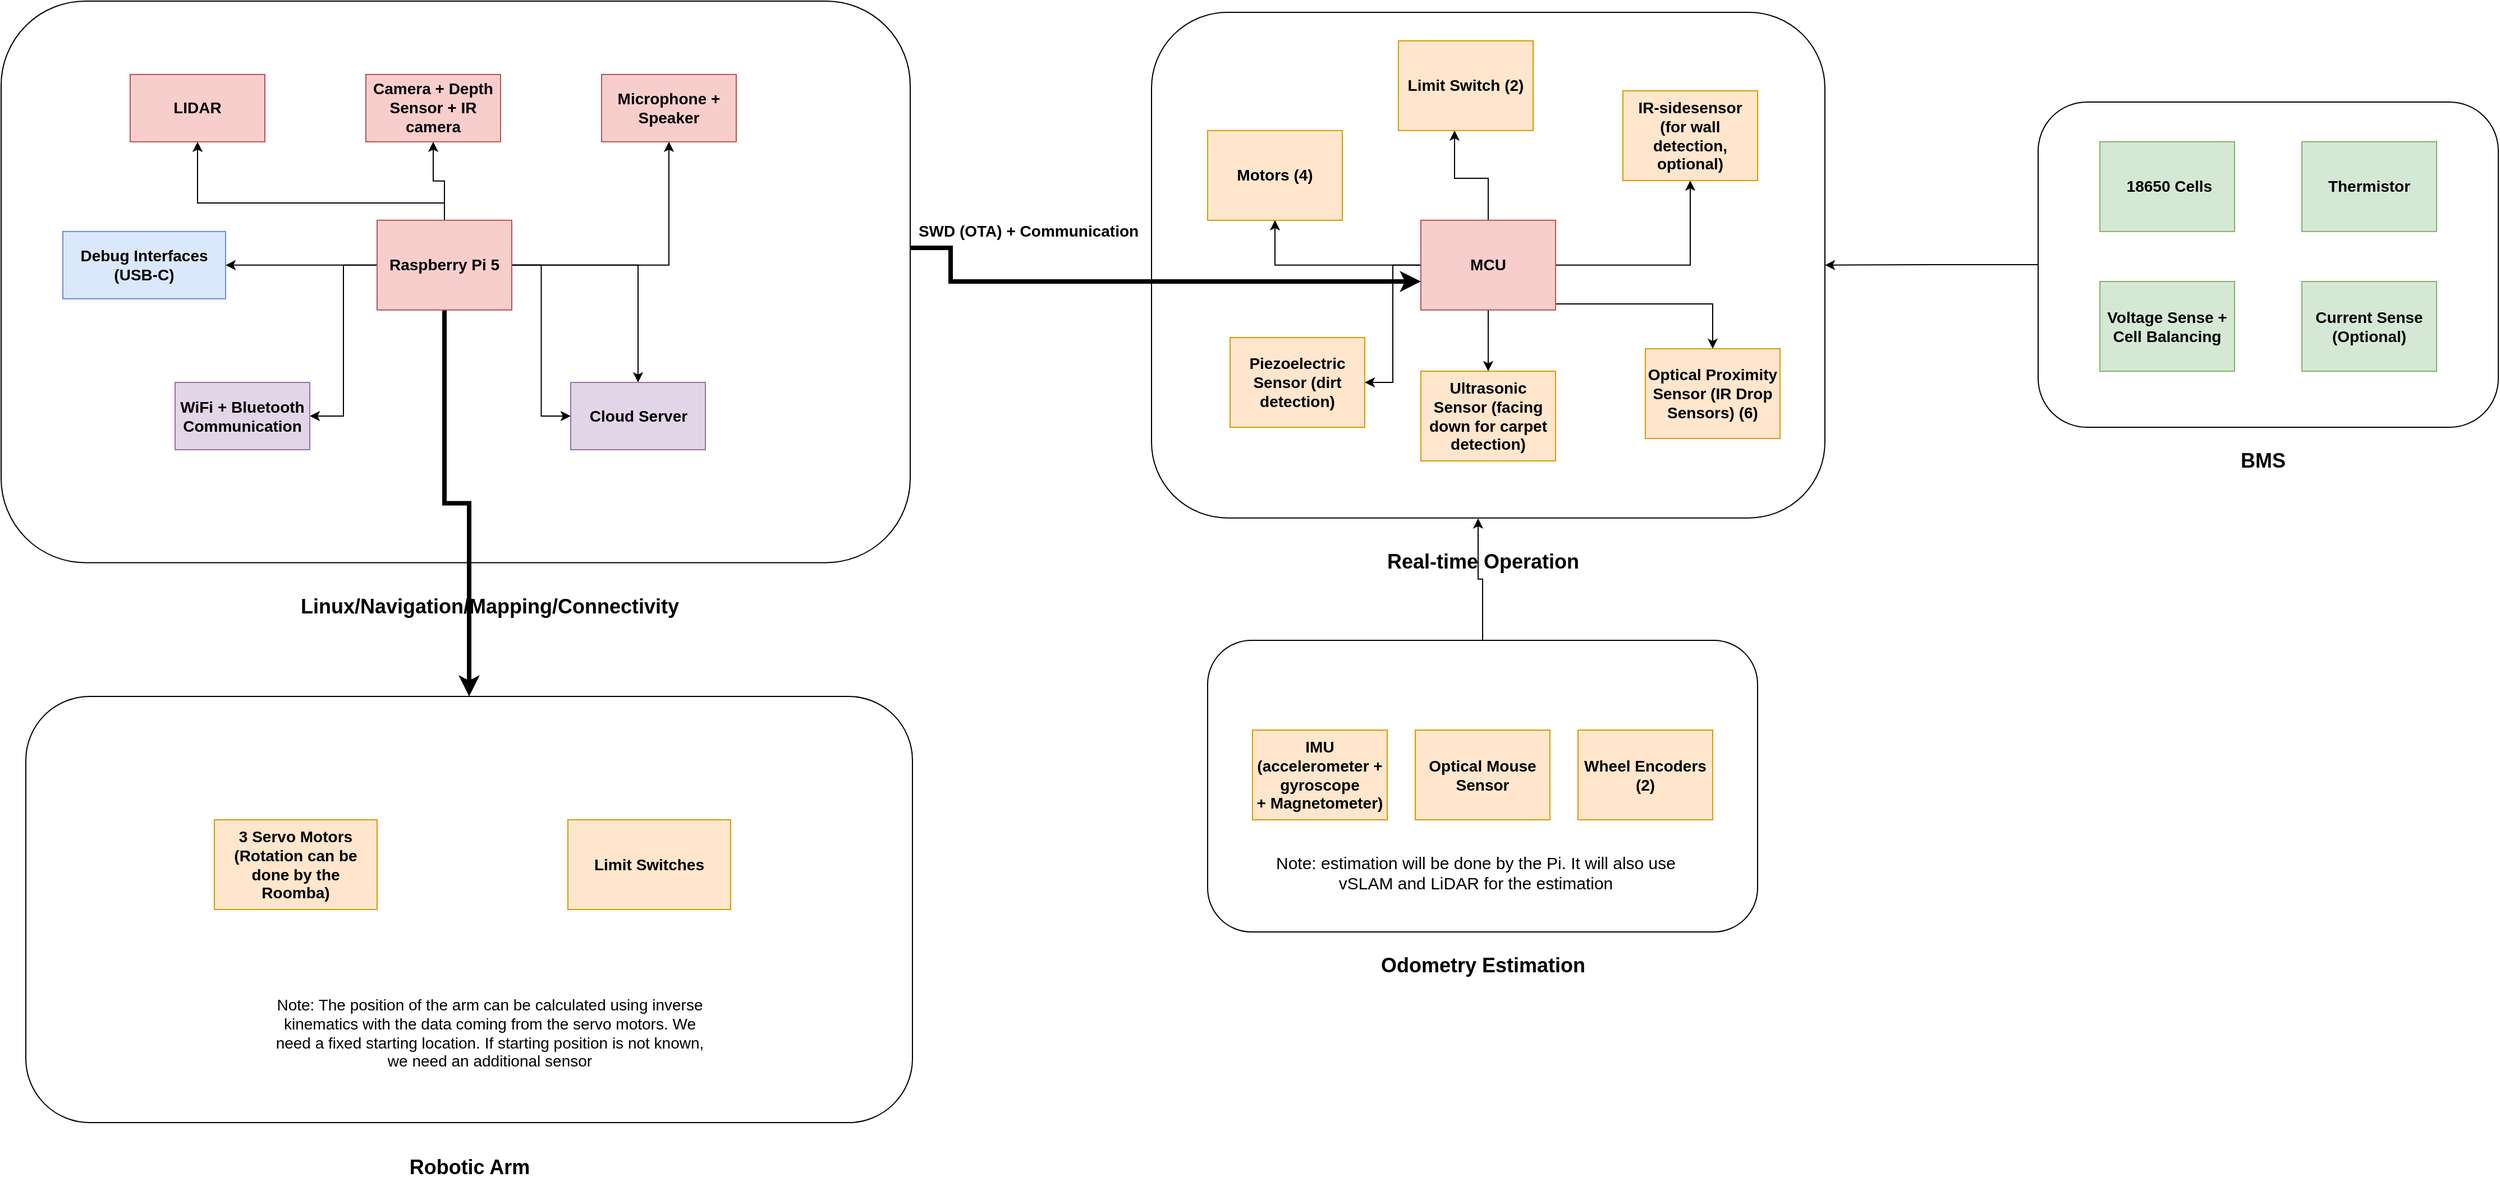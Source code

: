 <mxfile version="27.0.6">
  <diagram name="Page-1" id="bSPk5QEFZe0DNpUuzP-G">
    <mxGraphModel dx="1615" dy="810" grid="1" gridSize="10" guides="1" tooltips="1" connect="1" arrows="1" fold="1" page="1" pageScale="1" pageWidth="2336" pageHeight="1654" math="0" shadow="0">
      <root>
        <mxCell id="0" />
        <mxCell id="1" parent="0" />
        <mxCell id="isttgihJ16M6E-SwgYfk-35" value="" style="group" vertex="1" connectable="0" parent="1">
          <mxGeometry x="1830" y="140" width="410" height="340" as="geometry" />
        </mxCell>
        <mxCell id="isttgihJ16M6E-SwgYfk-24" value="" style="rounded=1;whiteSpace=wrap;html=1;movable=1;resizable=1;rotatable=1;deletable=1;editable=1;locked=0;connectable=1;" vertex="1" parent="isttgihJ16M6E-SwgYfk-35">
          <mxGeometry width="410" height="290" as="geometry" />
        </mxCell>
        <mxCell id="isttgihJ16M6E-SwgYfk-34" value="&lt;b&gt;&lt;font style=&quot;font-size: 18px;&quot;&gt;BMS&lt;/font&gt;&lt;/b&gt;" style="text;html=1;align=center;verticalAlign=middle;resizable=0;points=[];autosize=1;strokeColor=none;fillColor=none;" vertex="1" parent="isttgihJ16M6E-SwgYfk-35">
          <mxGeometry x="170" y="300" width="60" height="40" as="geometry" />
        </mxCell>
        <mxCell id="5pG6PvoMtfomrh9TZ75T-5" value="" style="rounded=1;whiteSpace=wrap;html=1;movable=1;resizable=1;rotatable=1;deletable=1;editable=1;locked=0;connectable=1;" parent="1" vertex="1">
          <mxGeometry x="1040" y="60" width="600" height="450.82" as="geometry" />
        </mxCell>
        <mxCell id="5pG6PvoMtfomrh9TZ75T-6" value="&lt;b&gt;&lt;font style=&quot;font-size: 18px;&quot;&gt;Real-time Operation&lt;/font&gt;&lt;/b&gt;" style="text;html=1;align=center;verticalAlign=middle;resizable=0;points=[];autosize=1;strokeColor=none;fillColor=none;" parent="1" vertex="1">
          <mxGeometry x="1240.005" y="530.001" width="190" height="40" as="geometry" />
        </mxCell>
        <mxCell id="5pG6PvoMtfomrh9TZ75T-55" value="" style="edgeStyle=orthogonalEdgeStyle;rounded=0;orthogonalLoop=1;jettySize=auto;html=1;" parent="1" source="5pG6PvoMtfomrh9TZ75T-32" target="5pG6PvoMtfomrh9TZ75T-37" edge="1">
          <mxGeometry relative="1" as="geometry" />
        </mxCell>
        <mxCell id="5pG6PvoMtfomrh9TZ75T-56" style="edgeStyle=orthogonalEdgeStyle;rounded=0;orthogonalLoop=1;jettySize=auto;html=1;" parent="1" source="5pG6PvoMtfomrh9TZ75T-32" target="5pG6PvoMtfomrh9TZ75T-35" edge="1">
          <mxGeometry relative="1" as="geometry">
            <Array as="points">
              <mxPoint x="1540" y="320" />
            </Array>
          </mxGeometry>
        </mxCell>
        <mxCell id="isttgihJ16M6E-SwgYfk-6" value="" style="edgeStyle=orthogonalEdgeStyle;rounded=0;orthogonalLoop=1;jettySize=auto;html=1;" edge="1" parent="1" source="5pG6PvoMtfomrh9TZ75T-32" target="isttgihJ16M6E-SwgYfk-5">
          <mxGeometry relative="1" as="geometry">
            <Array as="points">
              <mxPoint x="1340" y="208" />
              <mxPoint x="1310" y="208" />
              <mxPoint x="1310" y="130" />
            </Array>
          </mxGeometry>
        </mxCell>
        <mxCell id="isttgihJ16M6E-SwgYfk-17" style="edgeStyle=orthogonalEdgeStyle;rounded=0;orthogonalLoop=1;jettySize=auto;html=1;entryX=0.5;entryY=1;entryDx=0;entryDy=0;" edge="1" parent="1" source="5pG6PvoMtfomrh9TZ75T-32" target="5pG6PvoMtfomrh9TZ75T-33">
          <mxGeometry relative="1" as="geometry" />
        </mxCell>
        <mxCell id="isttgihJ16M6E-SwgYfk-19" style="edgeStyle=orthogonalEdgeStyle;rounded=0;orthogonalLoop=1;jettySize=auto;html=1;entryX=0.5;entryY=0;entryDx=0;entryDy=0;" edge="1" parent="1" source="5pG6PvoMtfomrh9TZ75T-32" target="isttgihJ16M6E-SwgYfk-18">
          <mxGeometry relative="1" as="geometry" />
        </mxCell>
        <mxCell id="isttgihJ16M6E-SwgYfk-21" style="edgeStyle=orthogonalEdgeStyle;rounded=0;orthogonalLoop=1;jettySize=auto;html=1;entryX=1;entryY=0.5;entryDx=0;entryDy=0;" edge="1" parent="1" source="5pG6PvoMtfomrh9TZ75T-32" target="isttgihJ16M6E-SwgYfk-20">
          <mxGeometry relative="1" as="geometry" />
        </mxCell>
        <mxCell id="5pG6PvoMtfomrh9TZ75T-32" value="&lt;font style=&quot;font-size: 14px;&quot;&gt;&lt;b&gt;MCU&lt;/b&gt;&lt;/font&gt;" style="rounded=0;whiteSpace=wrap;html=1;fillColor=#f8cecc;strokeColor=#b85450;movable=1;resizable=1;rotatable=1;deletable=1;editable=1;locked=0;connectable=1;" parent="1" vertex="1">
          <mxGeometry x="1280" y="245.41" width="120" height="80" as="geometry" />
        </mxCell>
        <mxCell id="5pG6PvoMtfomrh9TZ75T-33" value="&lt;font style=&quot;font-size: 14px;&quot;&gt;&lt;b&gt;Motors (4)&lt;/b&gt;&lt;/font&gt;" style="rounded=0;whiteSpace=wrap;html=1;fillColor=#ffe6cc;strokeColor=#d79b00;movable=1;resizable=1;rotatable=1;deletable=1;editable=1;locked=0;connectable=1;" parent="1" vertex="1">
          <mxGeometry x="1090" y="165.41" width="120" height="80" as="geometry" />
        </mxCell>
        <mxCell id="5pG6PvoMtfomrh9TZ75T-35" value="&lt;span style=&quot;font-size: 14px;&quot;&gt;&lt;b&gt;Optical Proximity Sensor (IR Drop Sensors) (6)&lt;/b&gt;&lt;/span&gt;" style="rounded=0;whiteSpace=wrap;html=1;fillColor=#ffe6cc;strokeColor=#d79b00;movable=1;resizable=1;rotatable=1;deletable=1;editable=1;locked=0;connectable=1;" parent="1" vertex="1">
          <mxGeometry x="1480" y="360.0" width="120" height="80" as="geometry" />
        </mxCell>
        <mxCell id="5pG6PvoMtfomrh9TZ75T-37" value="&lt;span style=&quot;font-family: Arial, sans-serif; font-size: 14px; font-weight: 700; text-align: left;&quot;&gt;IR-sidesensor (for wall detection, optional)&lt;/span&gt;" style="rounded=0;whiteSpace=wrap;html=1;fillColor=#ffe6cc;strokeColor=#d79b00;movable=1;resizable=1;rotatable=1;deletable=1;editable=1;locked=0;connectable=1;" parent="1" vertex="1">
          <mxGeometry x="1460" y="130.0" width="120" height="80" as="geometry" />
        </mxCell>
        <mxCell id="5pG6PvoMtfomrh9TZ75T-59" style="edgeStyle=orthogonalEdgeStyle;rounded=0;orthogonalLoop=1;jettySize=auto;html=1;strokeWidth=4;" parent="1" source="5pG6PvoMtfomrh9TZ75T-8" target="5pG6PvoMtfomrh9TZ75T-32" edge="1">
          <mxGeometry relative="1" as="geometry">
            <Array as="points">
              <mxPoint x="861" y="270" />
              <mxPoint x="861" y="300" />
            </Array>
          </mxGeometry>
        </mxCell>
        <mxCell id="isttgihJ16M6E-SwgYfk-4" value="" style="group;movable=0;resizable=0;rotatable=0;deletable=0;editable=0;locked=1;connectable=0;" vertex="1" connectable="0" parent="1">
          <mxGeometry x="37" y="670" width="790" height="440" as="geometry" />
        </mxCell>
        <mxCell id="isttgihJ16M6E-SwgYfk-1" value="" style="rounded=1;whiteSpace=wrap;html=1;" vertex="1" parent="isttgihJ16M6E-SwgYfk-4">
          <mxGeometry width="790" height="380" as="geometry" />
        </mxCell>
        <mxCell id="isttgihJ16M6E-SwgYfk-3" value="&lt;b&gt;&lt;font style=&quot;font-size: 18px;&quot;&gt;Robotic Arm&lt;/font&gt;&lt;/b&gt;" style="text;html=1;align=center;verticalAlign=middle;resizable=0;points=[];autosize=1;strokeColor=none;fillColor=none;" vertex="1" parent="isttgihJ16M6E-SwgYfk-4">
          <mxGeometry x="330" y="400" width="130" height="40" as="geometry" />
        </mxCell>
        <mxCell id="isttgihJ16M6E-SwgYfk-5" value="&lt;font style=&quot;font-size: 14px;&quot;&gt;&lt;b&gt;Limit Switch (2)&lt;/b&gt;&lt;/font&gt;" style="rounded=0;whiteSpace=wrap;html=1;fillColor=#ffe6cc;strokeColor=#d79b00;movable=1;resizable=1;rotatable=1;deletable=1;editable=1;locked=0;connectable=1;" vertex="1" parent="1">
          <mxGeometry x="1260" y="85.41" width="120" height="80" as="geometry" />
        </mxCell>
        <mxCell id="5pG6PvoMtfomrh9TZ75T-1" value="" style="rounded=1;whiteSpace=wrap;html=1;movable=0;resizable=0;rotatable=0;deletable=0;editable=0;locked=1;connectable=0;" parent="1" vertex="1">
          <mxGeometry x="15" y="50" width="810" height="500.706" as="geometry" />
        </mxCell>
        <mxCell id="isttgihJ16M6E-SwgYfk-8" style="edgeStyle=orthogonalEdgeStyle;rounded=0;orthogonalLoop=1;jettySize=auto;html=1;strokeWidth=4;" edge="1" parent="1" source="5pG6PvoMtfomrh9TZ75T-8" target="isttgihJ16M6E-SwgYfk-1">
          <mxGeometry relative="1" as="geometry" />
        </mxCell>
        <mxCell id="isttgihJ16M6E-SwgYfk-51" style="edgeStyle=orthogonalEdgeStyle;rounded=0;orthogonalLoop=1;jettySize=auto;html=1;entryX=0.5;entryY=1;entryDx=0;entryDy=0;" edge="1" parent="1" source="5pG6PvoMtfomrh9TZ75T-8" target="5pG6PvoMtfomrh9TZ75T-21">
          <mxGeometry relative="1" as="geometry" />
        </mxCell>
        <mxCell id="isttgihJ16M6E-SwgYfk-52" style="edgeStyle=orthogonalEdgeStyle;rounded=0;orthogonalLoop=1;jettySize=auto;html=1;entryX=0.5;entryY=1;entryDx=0;entryDy=0;" edge="1" parent="1" source="5pG6PvoMtfomrh9TZ75T-8" target="5pG6PvoMtfomrh9TZ75T-22">
          <mxGeometry relative="1" as="geometry" />
        </mxCell>
        <mxCell id="isttgihJ16M6E-SwgYfk-53" style="edgeStyle=orthogonalEdgeStyle;rounded=0;orthogonalLoop=1;jettySize=auto;html=1;entryX=0.5;entryY=0;entryDx=0;entryDy=0;" edge="1" parent="1" source="5pG6PvoMtfomrh9TZ75T-8" target="isttgihJ16M6E-SwgYfk-50">
          <mxGeometry relative="1" as="geometry" />
        </mxCell>
        <mxCell id="isttgihJ16M6E-SwgYfk-54" style="edgeStyle=orthogonalEdgeStyle;rounded=0;orthogonalLoop=1;jettySize=auto;html=1;entryX=1;entryY=0.5;entryDx=0;entryDy=0;" edge="1" parent="1" source="5pG6PvoMtfomrh9TZ75T-8" target="5pG6PvoMtfomrh9TZ75T-11">
          <mxGeometry relative="1" as="geometry" />
        </mxCell>
        <mxCell id="isttgihJ16M6E-SwgYfk-55" style="edgeStyle=orthogonalEdgeStyle;rounded=0;orthogonalLoop=1;jettySize=auto;html=1;entryX=0.5;entryY=1;entryDx=0;entryDy=0;" edge="1" parent="1" source="5pG6PvoMtfomrh9TZ75T-8" target="5pG6PvoMtfomrh9TZ75T-20">
          <mxGeometry relative="1" as="geometry">
            <Array as="points">
              <mxPoint x="410" y="230" />
              <mxPoint x="190" y="230" />
            </Array>
          </mxGeometry>
        </mxCell>
        <mxCell id="isttgihJ16M6E-SwgYfk-56" style="edgeStyle=orthogonalEdgeStyle;rounded=0;orthogonalLoop=1;jettySize=auto;html=1;entryX=1;entryY=0.5;entryDx=0;entryDy=0;" edge="1" parent="1" source="5pG6PvoMtfomrh9TZ75T-8" target="isttgihJ16M6E-SwgYfk-49">
          <mxGeometry relative="1" as="geometry" />
        </mxCell>
        <mxCell id="isttgihJ16M6E-SwgYfk-57" style="edgeStyle=orthogonalEdgeStyle;rounded=0;orthogonalLoop=1;jettySize=auto;html=1;entryX=0;entryY=0.5;entryDx=0;entryDy=0;" edge="1" parent="1" source="5pG6PvoMtfomrh9TZ75T-8" target="isttgihJ16M6E-SwgYfk-50">
          <mxGeometry relative="1" as="geometry" />
        </mxCell>
        <mxCell id="5pG6PvoMtfomrh9TZ75T-8" value="&lt;font style=&quot;font-size: 14px;&quot;&gt;&lt;b&gt;Raspberry Pi 5&lt;/b&gt;&lt;/font&gt;" style="rounded=0;whiteSpace=wrap;html=1;fillColor=#f8cecc;strokeColor=#b85450;movable=1;resizable=1;rotatable=1;deletable=1;editable=1;locked=0;connectable=1;" parent="1" vertex="1">
          <mxGeometry x="350" y="245.41" width="120" height="80" as="geometry" />
        </mxCell>
        <mxCell id="5pG6PvoMtfomrh9TZ75T-11" value="&lt;font style=&quot;font-size: 14px;&quot;&gt;&lt;b&gt;Debug Interfaces (USB-C)&lt;/b&gt;&lt;/font&gt;" style="rounded=0;whiteSpace=wrap;html=1;fillColor=#dae8fc;strokeColor=#6c8ebf;" parent="1" vertex="1">
          <mxGeometry x="70" y="255.41" width="145" height="60" as="geometry" />
        </mxCell>
        <mxCell id="5pG6PvoMtfomrh9TZ75T-20" value="&lt;font style=&quot;font-size: 14px;&quot;&gt;&lt;b&gt;LIDAR&lt;/b&gt;&lt;/font&gt;" style="rounded=0;whiteSpace=wrap;html=1;fillColor=#f8cecc;strokeColor=#b85450;" parent="1" vertex="1">
          <mxGeometry x="130" y="115.41" width="120" height="60" as="geometry" />
        </mxCell>
        <mxCell id="5pG6PvoMtfomrh9TZ75T-21" value="&lt;font style=&quot;font-size: 14px;&quot;&gt;&lt;b&gt;Camera + Depth Sensor + IR camera&lt;/b&gt;&lt;/font&gt;" style="rounded=0;whiteSpace=wrap;html=1;fillColor=#f8cecc;strokeColor=#b85450;" parent="1" vertex="1">
          <mxGeometry x="340" y="115.41" width="120" height="60" as="geometry" />
        </mxCell>
        <mxCell id="5pG6PvoMtfomrh9TZ75T-22" value="&lt;font style=&quot;font-size: 14px;&quot;&gt;&lt;b&gt;Microphone + Speaker&lt;/b&gt;&lt;/font&gt;" style="rounded=0;whiteSpace=wrap;html=1;fillColor=#f8cecc;strokeColor=#b85450;" parent="1" vertex="1">
          <mxGeometry x="550" y="115.41" width="120" height="60" as="geometry" />
        </mxCell>
        <mxCell id="5pG6PvoMtfomrh9TZ75T-58" value="&lt;font style=&quot;font-size: 14px;&quot;&gt;SWD (OTA) + Communication&lt;/font&gt;" style="text;html=1;align=center;verticalAlign=middle;resizable=0;points=[];autosize=1;strokeColor=none;fillColor=none;fontStyle=1" parent="1" vertex="1">
          <mxGeometry x="825" y="240" width="210" height="30" as="geometry" />
        </mxCell>
        <mxCell id="5pG6PvoMtfomrh9TZ75T-2" value="&lt;b&gt;&lt;font style=&quot;font-size: 18px;&quot;&gt;Linux/Navigation/Mapping/Connectivity&lt;/font&gt;&lt;/b&gt;" style="text;html=1;align=center;verticalAlign=middle;resizable=0;points=[];autosize=1;strokeColor=none;fillColor=none;" parent="1" vertex="1">
          <mxGeometry x="269.998" y="570.004" width="360" height="40" as="geometry" />
        </mxCell>
        <mxCell id="isttgihJ16M6E-SwgYfk-11" value="" style="group" vertex="1" connectable="0" parent="1">
          <mxGeometry x="1090" y="630" width="490" height="310" as="geometry" />
        </mxCell>
        <mxCell id="isttgihJ16M6E-SwgYfk-9" value="" style="rounded=1;whiteSpace=wrap;html=1;movable=0;resizable=0;rotatable=0;deletable=0;editable=0;locked=1;connectable=0;" vertex="1" parent="isttgihJ16M6E-SwgYfk-11">
          <mxGeometry y="-10" width="490" height="260" as="geometry" />
        </mxCell>
        <mxCell id="isttgihJ16M6E-SwgYfk-10" value="&lt;b&gt;&lt;font style=&quot;font-size: 18px;&quot;&gt;Odometry Estimation&lt;/font&gt;&lt;/b&gt;" style="text;html=1;align=center;verticalAlign=middle;resizable=0;points=[];autosize=1;strokeColor=none;fillColor=none;" vertex="1" parent="isttgihJ16M6E-SwgYfk-11">
          <mxGeometry x="140" y="260" width="210" height="40" as="geometry" />
        </mxCell>
        <mxCell id="isttgihJ16M6E-SwgYfk-12" value="&lt;font style=&quot;font-size: 14px;&quot;&gt;&lt;b&gt;IMU (accelerometer + gyroscope +&amp;nbsp;&lt;/b&gt;&lt;/font&gt;&lt;span style=&quot;font-size: 14px;&quot;&gt;&lt;b&gt;Magnetometer)&lt;/b&gt;&lt;/span&gt;" style="rounded=0;whiteSpace=wrap;html=1;fillColor=#ffe6cc;strokeColor=#d79b00;movable=1;resizable=1;rotatable=1;deletable=1;editable=1;locked=0;connectable=1;" vertex="1" parent="isttgihJ16M6E-SwgYfk-11">
          <mxGeometry x="40" y="70" width="120" height="80" as="geometry" />
        </mxCell>
        <mxCell id="isttgihJ16M6E-SwgYfk-16" value="&lt;font style=&quot;font-size: 14px;&quot;&gt;&lt;b&gt;Wheel Encoders (2)&lt;/b&gt;&lt;/font&gt;" style="rounded=0;whiteSpace=wrap;html=1;fillColor=#ffe6cc;strokeColor=#d79b00;movable=1;resizable=1;rotatable=1;deletable=1;editable=1;locked=0;connectable=1;" vertex="1" parent="isttgihJ16M6E-SwgYfk-11">
          <mxGeometry x="330" y="70" width="120" height="80" as="geometry" />
        </mxCell>
        <mxCell id="isttgihJ16M6E-SwgYfk-22" value="&lt;span style=&quot;font-size: 14px;&quot;&gt;&lt;b&gt;Optical Mouse Sensor&lt;/b&gt;&lt;/span&gt;" style="rounded=0;whiteSpace=wrap;html=1;fillColor=#ffe6cc;strokeColor=#d79b00;movable=1;resizable=1;rotatable=1;deletable=1;editable=1;locked=0;connectable=1;" vertex="1" parent="isttgihJ16M6E-SwgYfk-11">
          <mxGeometry x="185" y="70" width="120" height="80" as="geometry" />
        </mxCell>
        <mxCell id="isttgihJ16M6E-SwgYfk-58" value="&lt;font style=&quot;font-size: 15px;&quot;&gt;Note: estimation will be done by the Pi. It will also use vSLAM and LiDAR for the estimation&lt;/font&gt;" style="text;html=1;align=center;verticalAlign=middle;whiteSpace=wrap;rounded=0;" vertex="1" parent="isttgihJ16M6E-SwgYfk-11">
          <mxGeometry x="48" y="182" width="382" height="30" as="geometry" />
        </mxCell>
        <mxCell id="isttgihJ16M6E-SwgYfk-14" value="" style="edgeStyle=orthogonalEdgeStyle;rounded=0;orthogonalLoop=1;jettySize=auto;html=1;entryX=0.485;entryY=1.001;entryDx=0;entryDy=0;entryPerimeter=0;" edge="1" parent="1" source="isttgihJ16M6E-SwgYfk-9" target="5pG6PvoMtfomrh9TZ75T-5">
          <mxGeometry relative="1" as="geometry" />
        </mxCell>
        <mxCell id="isttgihJ16M6E-SwgYfk-18" value="&lt;span style=&quot;font-size: 14px;&quot;&gt;&lt;b&gt;Ultrasonic Sensor (facing down for carpet detection)&lt;/b&gt;&lt;/span&gt;" style="rounded=0;whiteSpace=wrap;html=1;fillColor=#ffe6cc;strokeColor=#d79b00;movable=1;resizable=1;rotatable=1;deletable=1;editable=1;locked=0;connectable=1;" vertex="1" parent="1">
          <mxGeometry x="1280" y="380" width="120" height="80" as="geometry" />
        </mxCell>
        <mxCell id="isttgihJ16M6E-SwgYfk-20" value="&lt;font style=&quot;font-size: 14px;&quot;&gt;&lt;b&gt;Piezoelectric Sensor (dirt detection)&lt;/b&gt;&lt;/font&gt;" style="rounded=0;whiteSpace=wrap;html=1;fillColor=#ffe6cc;strokeColor=#d79b00;movable=1;resizable=1;rotatable=1;deletable=1;editable=1;locked=0;connectable=1;" vertex="1" parent="1">
          <mxGeometry x="1110" y="350" width="120" height="80" as="geometry" />
        </mxCell>
        <mxCell id="isttgihJ16M6E-SwgYfk-27" value="&lt;span style=&quot;font-family: Arial, sans-serif; font-size: 14px; font-weight: 700; text-align: left;&quot;&gt;&amp;nbsp;18650 Cells&lt;/span&gt;" style="rounded=0;whiteSpace=wrap;html=1;fillColor=#d5e8d4;strokeColor=#82b366;movable=1;resizable=1;rotatable=1;deletable=1;editable=1;locked=0;connectable=1;" vertex="1" parent="1">
          <mxGeometry x="1885" y="175.41" width="120" height="80" as="geometry" />
        </mxCell>
        <mxCell id="isttgihJ16M6E-SwgYfk-28" value="&lt;span style=&quot;font-family: Arial, sans-serif; font-size: 14px; font-weight: 700; text-align: left;&quot;&gt;Thermistor&lt;/span&gt;" style="rounded=0;whiteSpace=wrap;html=1;fillColor=#d5e8d4;strokeColor=#82b366;movable=1;resizable=1;rotatable=1;deletable=1;editable=1;locked=0;connectable=1;" vertex="1" parent="1">
          <mxGeometry x="2065" y="175.41" width="120" height="80" as="geometry" />
        </mxCell>
        <mxCell id="isttgihJ16M6E-SwgYfk-29" value="&lt;span style=&quot;font-family: Arial, sans-serif; font-size: 14px; font-weight: 700; text-align: left;&quot;&gt;Voltage Sense + Cell Balancing&lt;/span&gt;" style="rounded=0;whiteSpace=wrap;html=1;fillColor=#d5e8d4;strokeColor=#82b366;movable=1;resizable=1;rotatable=1;deletable=1;editable=1;locked=0;connectable=1;" vertex="1" parent="1">
          <mxGeometry x="1885" y="300" width="120" height="80" as="geometry" />
        </mxCell>
        <mxCell id="isttgihJ16M6E-SwgYfk-30" value="&lt;span style=&quot;font-family: Arial, sans-serif; font-size: 14px; font-weight: 700; text-align: left;&quot;&gt;Current Sense (Optional)&lt;/span&gt;" style="rounded=0;whiteSpace=wrap;html=1;fillColor=#d5e8d4;strokeColor=#82b366;movable=1;resizable=1;rotatable=1;deletable=1;editable=1;locked=0;connectable=1;" vertex="1" parent="1">
          <mxGeometry x="2065" y="300" width="120" height="80" as="geometry" />
        </mxCell>
        <mxCell id="isttgihJ16M6E-SwgYfk-42" value="&lt;span style=&quot;font-size: 14px;&quot;&gt;&lt;b&gt;3 Servo Motors (Rotation can be done by the Roomba)&lt;/b&gt;&lt;/span&gt;" style="rounded=0;whiteSpace=wrap;html=1;fillColor=#ffe6cc;strokeColor=#d79b00;movable=1;resizable=1;rotatable=1;deletable=1;editable=1;locked=0;connectable=1;" vertex="1" parent="1">
          <mxGeometry x="205" y="780" width="145" height="80" as="geometry" />
        </mxCell>
        <mxCell id="isttgihJ16M6E-SwgYfk-44" value="&lt;span style=&quot;font-size: 14px;&quot;&gt;&lt;b&gt;Limit Switches&lt;/b&gt;&lt;/span&gt;" style="rounded=0;whiteSpace=wrap;html=1;fillColor=#ffe6cc;strokeColor=#d79b00;movable=1;resizable=1;rotatable=1;deletable=1;editable=1;locked=0;connectable=1;" vertex="1" parent="1">
          <mxGeometry x="520" y="780" width="145" height="80" as="geometry" />
        </mxCell>
        <mxCell id="isttgihJ16M6E-SwgYfk-45" value="&lt;font style=&quot;font-size: 14px;&quot;&gt;Note: The position of the arm can be calculated using inverse kinematics with the data coming from the servo motors. We need a fixed starting location. If starting position is not known, we need an additional sensor&lt;/font&gt;" style="text;html=1;align=center;verticalAlign=middle;whiteSpace=wrap;rounded=0;" vertex="1" parent="1">
          <mxGeometry x="257.5" y="930" width="385" height="80" as="geometry" />
        </mxCell>
        <mxCell id="isttgihJ16M6E-SwgYfk-48" style="edgeStyle=orthogonalEdgeStyle;rounded=0;orthogonalLoop=1;jettySize=auto;html=1;entryX=1;entryY=0.5;entryDx=0;entryDy=0;" edge="1" parent="1" source="isttgihJ16M6E-SwgYfk-24" target="5pG6PvoMtfomrh9TZ75T-5">
          <mxGeometry relative="1" as="geometry" />
        </mxCell>
        <mxCell id="isttgihJ16M6E-SwgYfk-49" value="&lt;font style=&quot;font-size: 14px;&quot;&gt;&lt;b&gt;WiFi + Bluetooth Communication&lt;/b&gt;&lt;/font&gt;" style="rounded=0;whiteSpace=wrap;html=1;fillColor=#e1d5e7;strokeColor=#9673a6;" vertex="1" parent="1">
          <mxGeometry x="170" y="390" width="120" height="60" as="geometry" />
        </mxCell>
        <mxCell id="isttgihJ16M6E-SwgYfk-50" value="&lt;font style=&quot;font-size: 14px;&quot;&gt;&lt;b&gt;Cloud Server&lt;/b&gt;&lt;/font&gt;" style="rounded=0;whiteSpace=wrap;html=1;fillColor=#e1d5e7;strokeColor=#9673a6;" vertex="1" parent="1">
          <mxGeometry x="522.5" y="390" width="120" height="60" as="geometry" />
        </mxCell>
      </root>
    </mxGraphModel>
  </diagram>
</mxfile>
